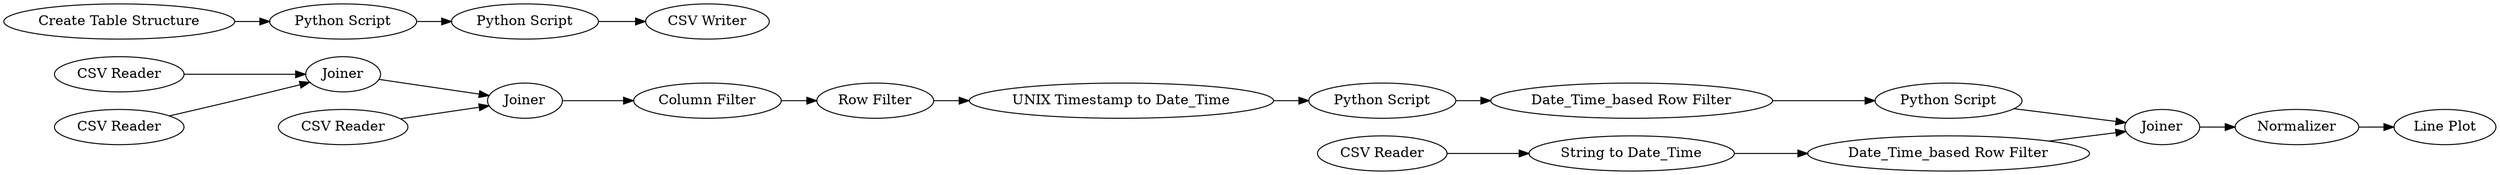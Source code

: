 digraph {
	"7440000611844621971_2" [label="CSV Reader"]
	"7440000611844621971_11" [label="String to Date_Time"]
	"7440000611844621971_19" [label=Joiner]
	"7440000611844621971_12" [label="Date_Time_based Row Filter"]
	"7440000611844621971_4" [label=Joiner]
	"7440000611844621971_7" [label="Row Filter"]
	"7440000611844621971_21" [label="Line Plot"]
	"7440000611844621971_6" [label="Column Filter"]
	"7440000611844621971_3" [label="CSV Reader"]
	"7440000611844621971_16" [label="Python Script"]
	"7440000611844621971_56" [label="Python Script"]
	"7440000611844621971_54" [label="Python Script"]
	"7440000611844621971_26" [label="CSV Writer"]
	"7440000611844621971_22" [label=Normalizer]
	"7440000611844621971_55" [label="Create Table Structure"]
	"7440000611844621971_18" [label="Date_Time_based Row Filter"]
	"7440000611844621971_23" [label="Python Script"]
	"7440000611844621971_9" [label="CSV Reader"]
	"7440000611844621971_1" [label="CSV Reader"]
	"7440000611844621971_5" [label=Joiner]
	"7440000611844621971_13" [label="UNIX Timestamp to Date_Time"]
	"7440000611844621971_11" -> "7440000611844621971_12"
	"7440000611844621971_55" -> "7440000611844621971_54"
	"7440000611844621971_16" -> "7440000611844621971_18"
	"7440000611844621971_3" -> "7440000611844621971_4"
	"7440000611844621971_12" -> "7440000611844621971_19"
	"7440000611844621971_7" -> "7440000611844621971_13"
	"7440000611844621971_18" -> "7440000611844621971_23"
	"7440000611844621971_23" -> "7440000611844621971_19"
	"7440000611844621971_4" -> "7440000611844621971_6"
	"7440000611844621971_1" -> "7440000611844621971_5"
	"7440000611844621971_2" -> "7440000611844621971_5"
	"7440000611844621971_22" -> "7440000611844621971_21"
	"7440000611844621971_6" -> "7440000611844621971_7"
	"7440000611844621971_13" -> "7440000611844621971_16"
	"7440000611844621971_56" -> "7440000611844621971_26"
	"7440000611844621971_5" -> "7440000611844621971_4"
	"7440000611844621971_54" -> "7440000611844621971_56"
	"7440000611844621971_19" -> "7440000611844621971_22"
	"7440000611844621971_9" -> "7440000611844621971_11"
	rankdir=LR
}
